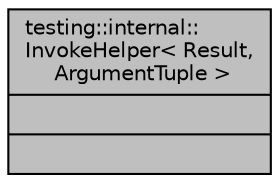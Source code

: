 digraph "testing::internal::InvokeHelper&lt; Result, ArgumentTuple &gt;"
{
  edge [fontname="Helvetica",fontsize="10",labelfontname="Helvetica",labelfontsize="10"];
  node [fontname="Helvetica",fontsize="10",shape=record];
  Node1 [label="{testing::internal::\lInvokeHelper\< Result,\l ArgumentTuple \>\n||}",height=0.2,width=0.4,color="black", fillcolor="grey75", style="filled", fontcolor="black"];
}
